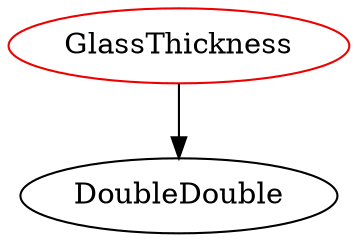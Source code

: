 digraph glassthickness{
GlassThickness -> DoubleDouble;
GlassThickness	[shape=oval, color=red2, label="GlassThickness"];
}
